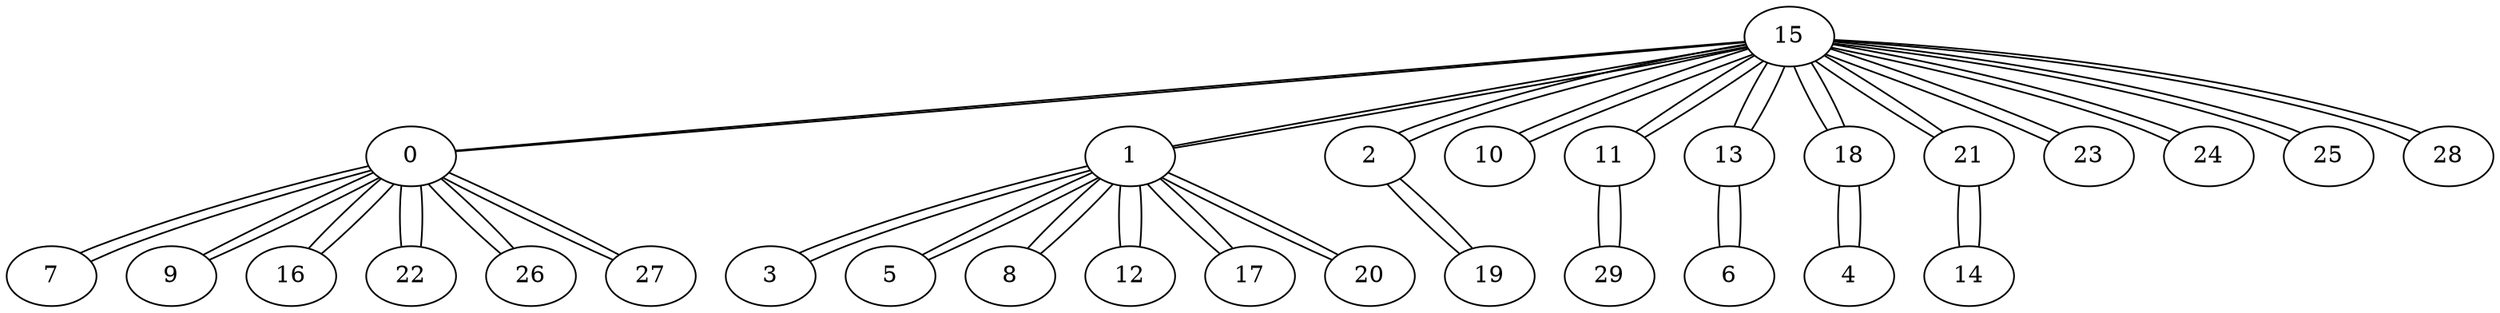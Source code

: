graph {
15 -- 0
15 -- 1
15 -- 2
15 -- 10
15 -- 11
15 -- 13
15 -- 18
15 -- 21
15 -- 23
15 -- 24
15 -- 25
15 -- 28
0 -- 15
0 -- 7
0 -- 9
0 -- 16
0 -- 22
0 -- 26
0 -- 27
1 -- 15
1 -- 3
1 -- 5
1 -- 8
1 -- 12
1 -- 17
1 -- 20
2 -- 15
2 -- 19
10 -- 15
11 -- 15
11 -- 29
13 -- 15
13 -- 6
18 -- 15
18 -- 4
21 -- 15
21 -- 14
23 -- 15
24 -- 15
25 -- 15
28 -- 15
7 -- 0
9 -- 0
16 -- 0
22 -- 0
26 -- 0
27 -- 0
3 -- 1
5 -- 1
8 -- 1
12 -- 1
17 -- 1
20 -- 1
19 -- 2
29 -- 11
6 -- 13
4 -- 18
14 -- 21
}
